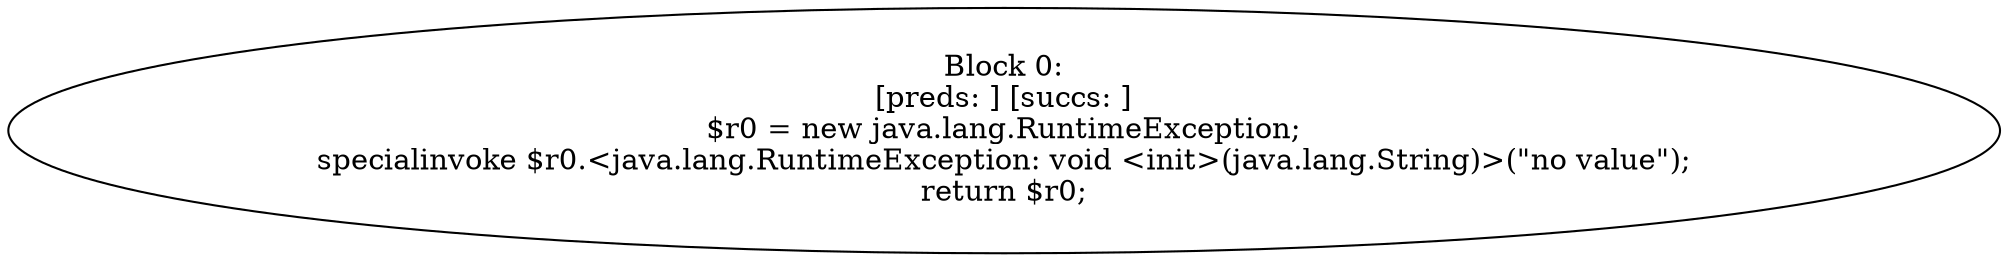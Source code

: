 digraph "unitGraph" {
    "Block 0:
[preds: ] [succs: ]
$r0 = new java.lang.RuntimeException;
specialinvoke $r0.<java.lang.RuntimeException: void <init>(java.lang.String)>(\"no value\");
return $r0;
"
}
